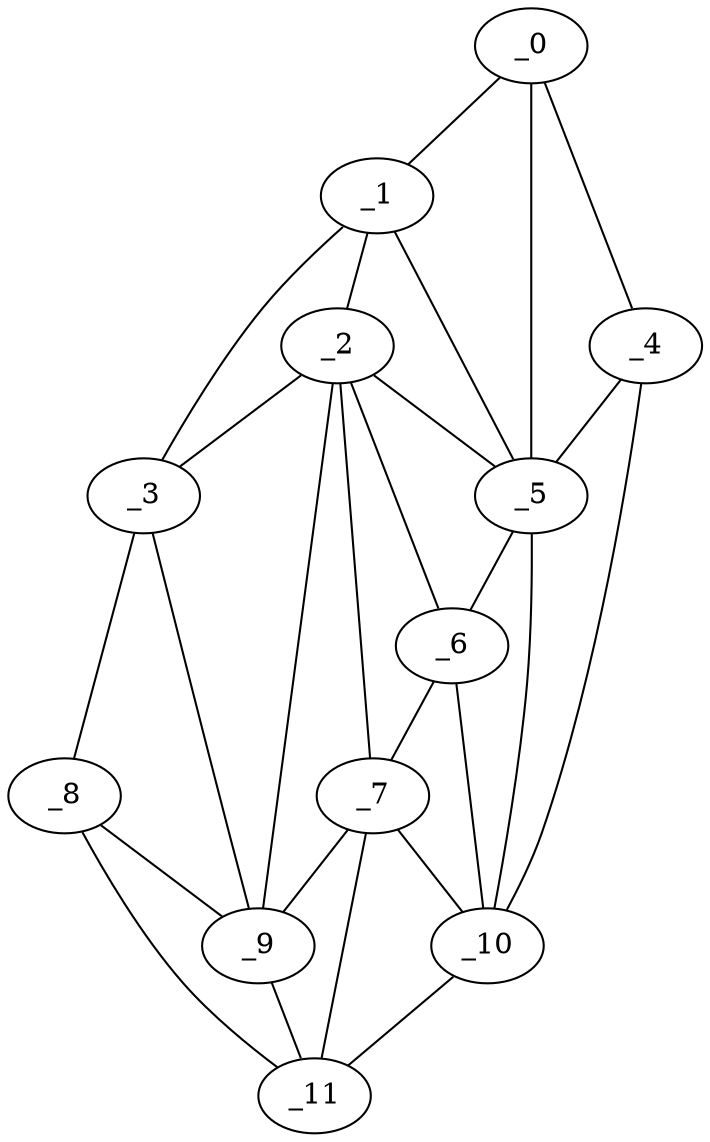 graph "obj77__125.gxl" {
	_0	 [x=22,
		y=116];
	_1	 [x=24,
		y=77];
	_0 -- _1	 [valence=1];
	_4	 [x=58,
		y=124];
	_0 -- _4	 [valence=1];
	_5	 [x=59,
		y=87];
	_0 -- _5	 [valence=2];
	_2	 [x=55,
		y=61];
	_1 -- _2	 [valence=2];
	_3	 [x=58,
		y=7];
	_1 -- _3	 [valence=1];
	_1 -- _5	 [valence=2];
	_2 -- _3	 [valence=2];
	_2 -- _5	 [valence=1];
	_6	 [x=90,
		y=71];
	_2 -- _6	 [valence=2];
	_7	 [x=95,
		y=68];
	_2 -- _7	 [valence=2];
	_9	 [x=102,
		y=61];
	_2 -- _9	 [valence=1];
	_8	 [x=101,
		y=8];
	_3 -- _8	 [valence=1];
	_3 -- _9	 [valence=2];
	_4 -- _5	 [valence=2];
	_10	 [x=106,
		y=99];
	_4 -- _10	 [valence=1];
	_5 -- _6	 [valence=2];
	_5 -- _10	 [valence=1];
	_6 -- _7	 [valence=2];
	_6 -- _10	 [valence=2];
	_7 -- _9	 [valence=2];
	_7 -- _10	 [valence=2];
	_11	 [x=107,
		y=62];
	_7 -- _11	 [valence=1];
	_8 -- _9	 [valence=2];
	_8 -- _11	 [valence=1];
	_9 -- _11	 [valence=2];
	_10 -- _11	 [valence=1];
}
